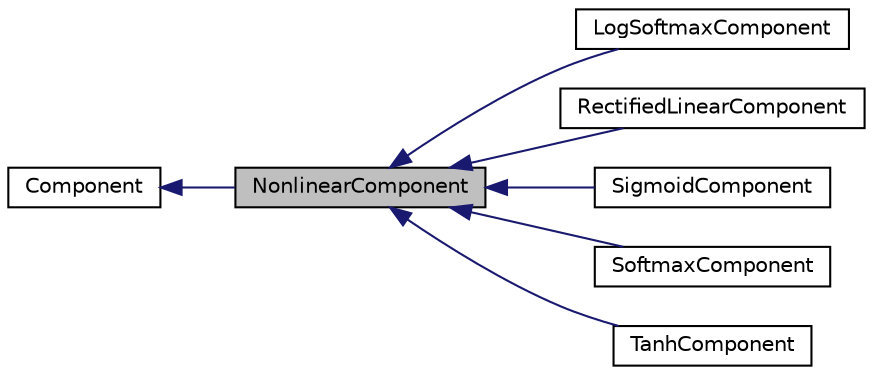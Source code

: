 digraph "NonlinearComponent"
{
  edge [fontname="Helvetica",fontsize="10",labelfontname="Helvetica",labelfontsize="10"];
  node [fontname="Helvetica",fontsize="10",shape=record];
  rankdir="LR";
  Node0 [label="NonlinearComponent",height=0.2,width=0.4,color="black", fillcolor="grey75", style="filled", fontcolor="black"];
  Node1 -> Node0 [dir="back",color="midnightblue",fontsize="10",style="solid",fontname="Helvetica"];
  Node1 [label="Component",height=0.2,width=0.4,color="black", fillcolor="white", style="filled",URL="$classkaldi_1_1nnet3_1_1Component.html",tooltip="Abstract base-class for neural-net components. "];
  Node0 -> Node2 [dir="back",color="midnightblue",fontsize="10",style="solid",fontname="Helvetica"];
  Node2 [label="LogSoftmaxComponent",height=0.2,width=0.4,color="black", fillcolor="white", style="filled",URL="$classkaldi_1_1nnet3_1_1LogSoftmaxComponent.html"];
  Node0 -> Node3 [dir="back",color="midnightblue",fontsize="10",style="solid",fontname="Helvetica"];
  Node3 [label="RectifiedLinearComponent",height=0.2,width=0.4,color="black", fillcolor="white", style="filled",URL="$classkaldi_1_1nnet3_1_1RectifiedLinearComponent.html"];
  Node0 -> Node4 [dir="back",color="midnightblue",fontsize="10",style="solid",fontname="Helvetica"];
  Node4 [label="SigmoidComponent",height=0.2,width=0.4,color="black", fillcolor="white", style="filled",URL="$classkaldi_1_1nnet3_1_1SigmoidComponent.html"];
  Node0 -> Node5 [dir="back",color="midnightblue",fontsize="10",style="solid",fontname="Helvetica"];
  Node5 [label="SoftmaxComponent",height=0.2,width=0.4,color="black", fillcolor="white", style="filled",URL="$classkaldi_1_1nnet3_1_1SoftmaxComponent.html"];
  Node0 -> Node6 [dir="back",color="midnightblue",fontsize="10",style="solid",fontname="Helvetica"];
  Node6 [label="TanhComponent",height=0.2,width=0.4,color="black", fillcolor="white", style="filled",URL="$classkaldi_1_1nnet3_1_1TanhComponent.html"];
}
